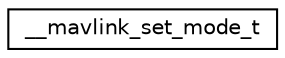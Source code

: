 digraph "Graphical Class Hierarchy"
{
 // INTERACTIVE_SVG=YES
  edge [fontname="Helvetica",fontsize="10",labelfontname="Helvetica",labelfontsize="10"];
  node [fontname="Helvetica",fontsize="10",shape=record];
  rankdir="LR";
  Node1 [label="__mavlink_set_mode_t",height=0.2,width=0.4,color="black", fillcolor="white", style="filled",URL="$struct____mavlink__set__mode__t.html"];
}
